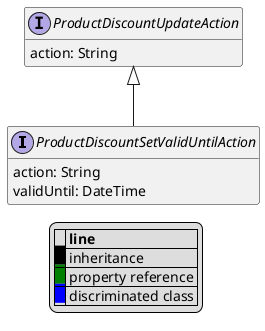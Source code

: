 @startuml

hide empty fields
hide empty methods
legend
|= |= line |
|<back:black>   </back>| inheritance |
|<back:green>   </back>| property reference |
|<back:blue>   </back>| discriminated class |
endlegend
interface ProductDiscountSetValidUntilAction [[ProductDiscountSetValidUntilAction.svg]] extends ProductDiscountUpdateAction {
    action: String
    validUntil: DateTime
}
interface ProductDiscountUpdateAction [[ProductDiscountUpdateAction.svg]]  {
    action: String
}





@enduml
